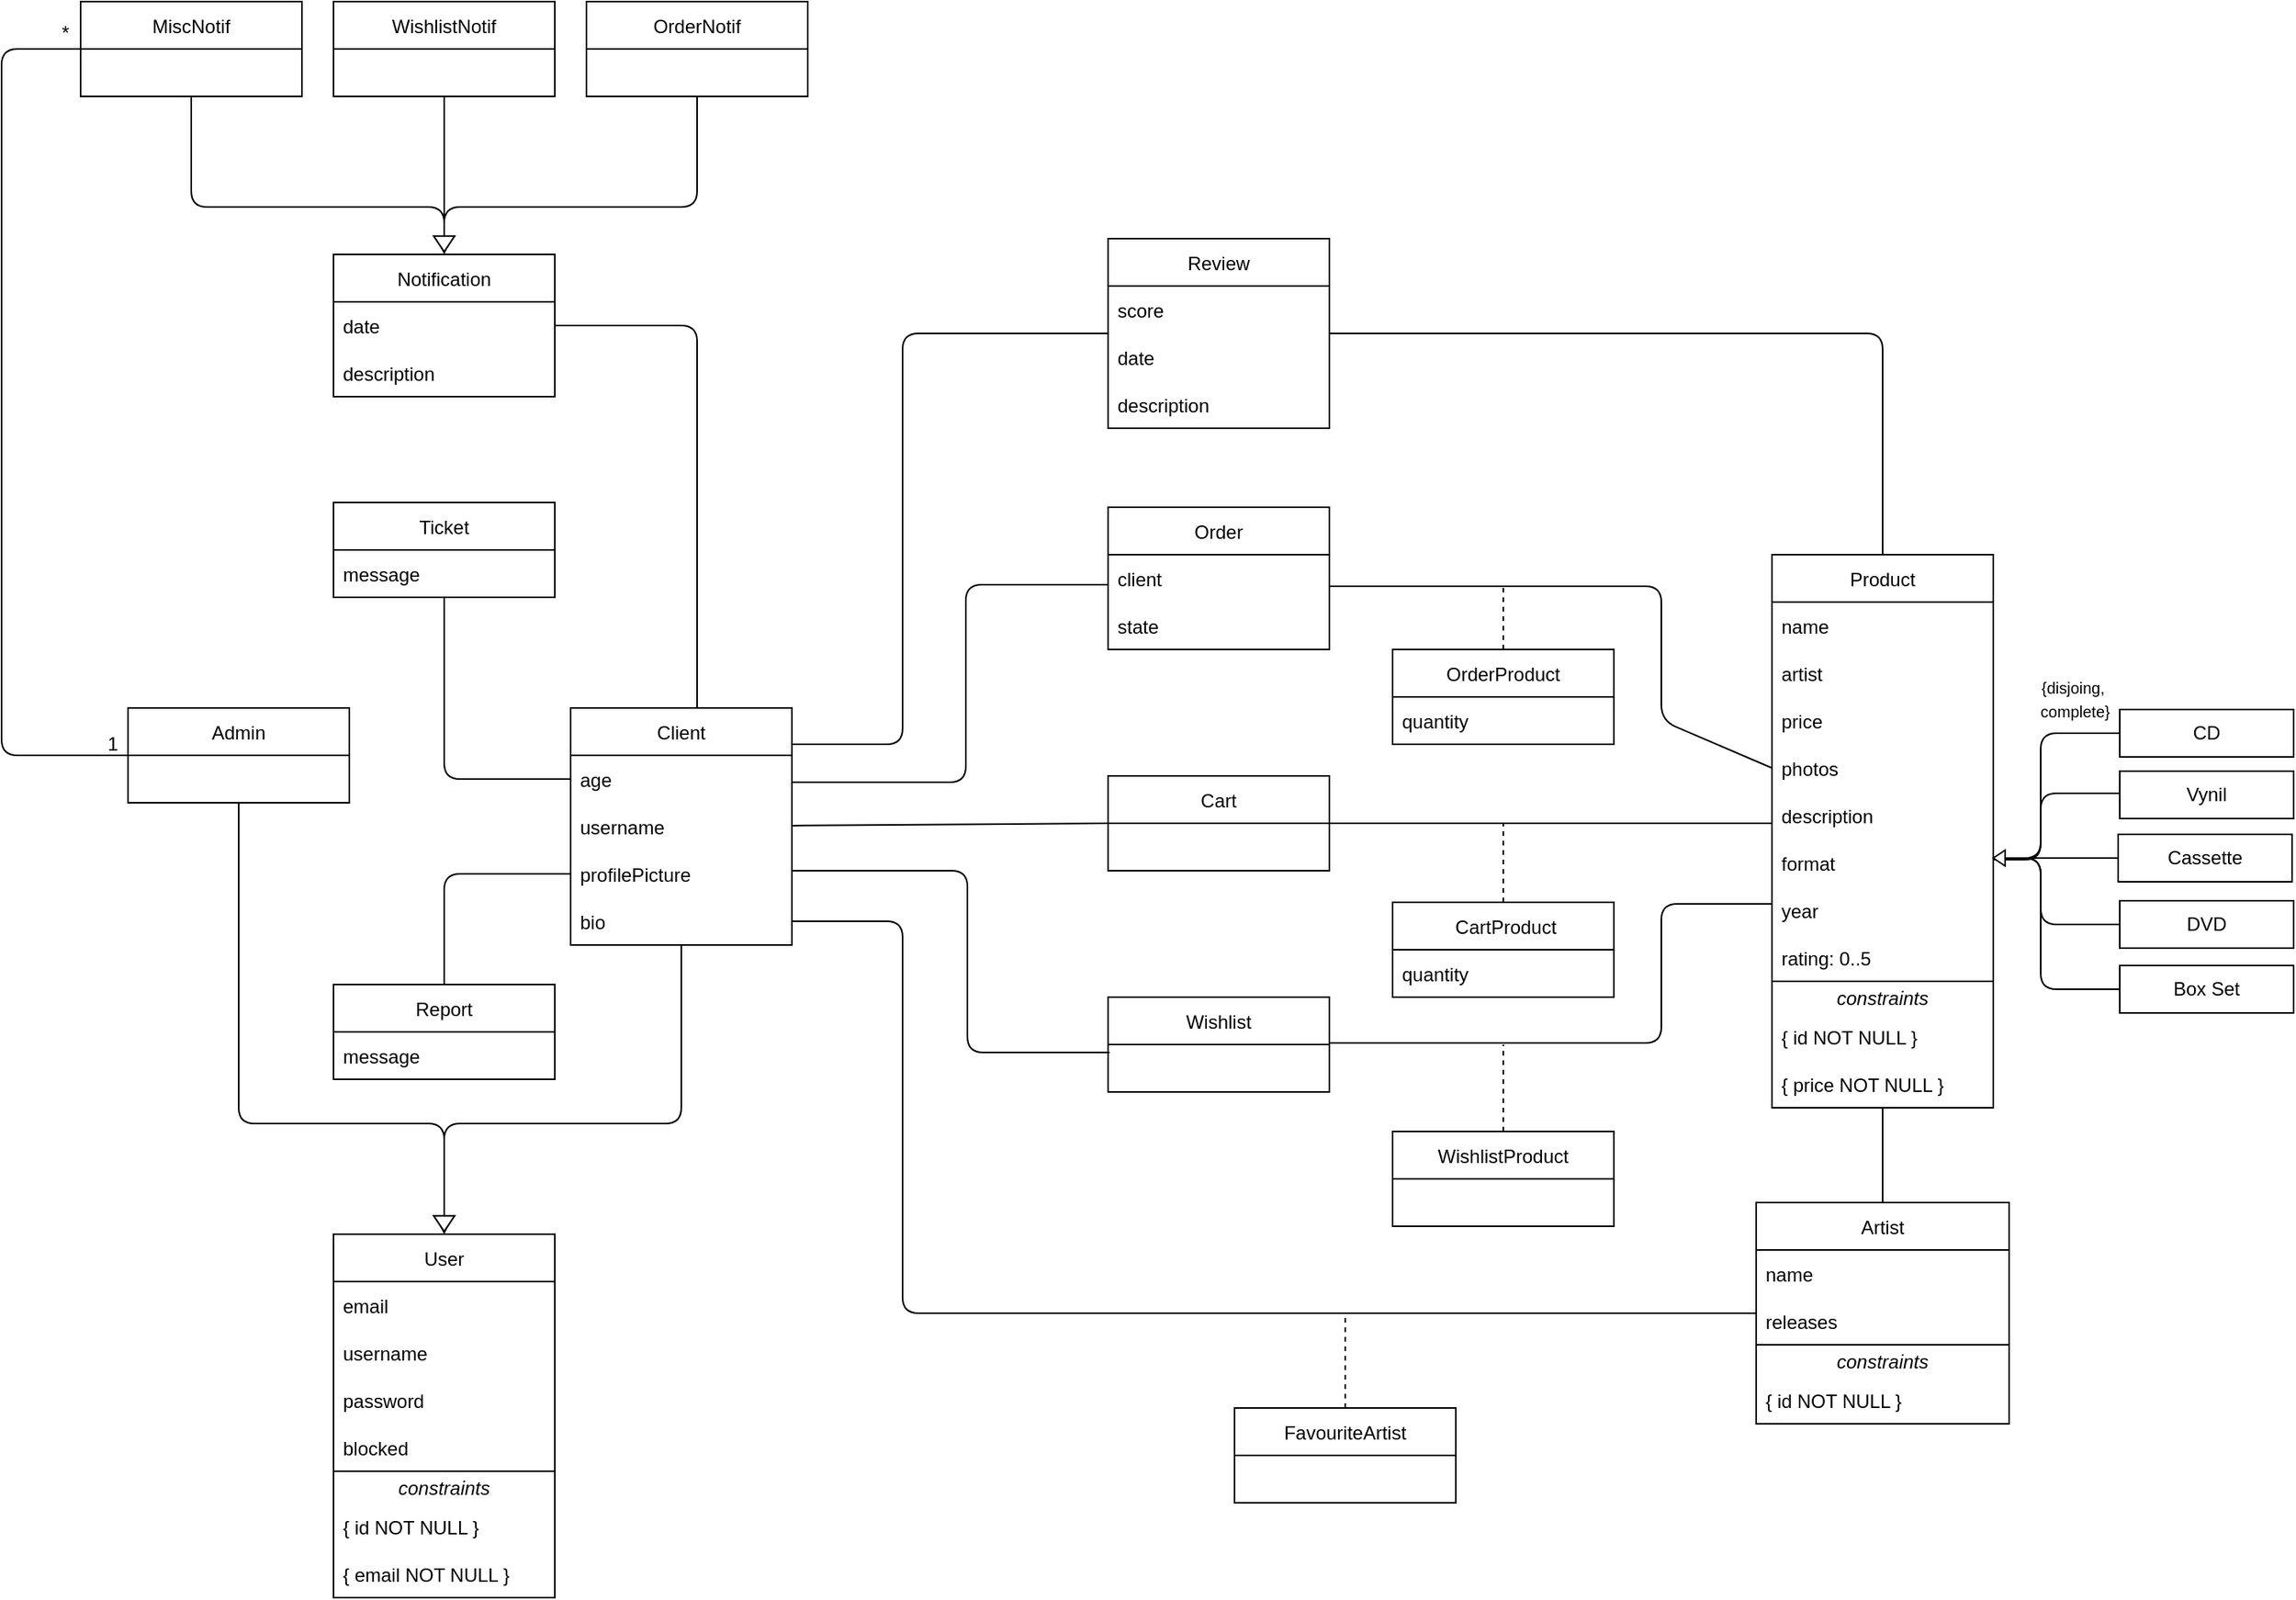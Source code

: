 <mxfile>
    <diagram id="llNI3-u4HUtJi4ST73vL" name="Page-1">
        <mxGraphModel dx="1166" dy="1845" grid="1" gridSize="10" guides="1" tooltips="1" connect="1" arrows="1" fold="1" page="1" pageScale="1" pageWidth="850" pageHeight="1100" math="0" shadow="0">
            <root>
                <mxCell id="0"/>
                <mxCell id="1" parent="0"/>
                <mxCell id="ldvNf7VBA81TMGFVjmtG-9" value="Artist" style="swimlane;fontStyle=0;childLayout=stackLayout;horizontal=1;startSize=30;horizontalStack=0;resizeParent=1;resizeParentMax=0;resizeLast=0;collapsible=1;marginBottom=0;" parent="1" vertex="1">
                    <mxGeometry x="820" y="430" width="160" height="140" as="geometry"/>
                </mxCell>
                <mxCell id="ldvNf7VBA81TMGFVjmtG-11" value="name" style="text;strokeColor=none;fillColor=none;align=left;verticalAlign=middle;spacingLeft=4;spacingRight=4;overflow=hidden;points=[[0,0.5],[1,0.5]];portConstraint=eastwest;rotatable=0;" parent="ldvNf7VBA81TMGFVjmtG-9" vertex="1">
                    <mxGeometry y="30" width="160" height="30" as="geometry"/>
                </mxCell>
                <mxCell id="11" value="releases" style="text;strokeColor=none;fillColor=none;align=left;verticalAlign=middle;spacingLeft=4;spacingRight=4;overflow=hidden;points=[[0,0.5],[1,0.5]];portConstraint=eastwest;rotatable=0;" parent="ldvNf7VBA81TMGFVjmtG-9" vertex="1">
                    <mxGeometry y="60" width="160" height="30" as="geometry"/>
                </mxCell>
                <mxCell id="49" value="" style="swimlane;fontStyle=0;childLayout=stackLayout;horizontal=1;startSize=0;horizontalStack=0;resizeParent=1;resizeParentMax=0;resizeLast=0;collapsible=1;marginBottom=0;" parent="ldvNf7VBA81TMGFVjmtG-9" vertex="1">
                    <mxGeometry y="90" width="160" height="50" as="geometry"/>
                </mxCell>
                <mxCell id="50" value="constraints" style="text;strokeColor=none;fillColor=none;align=center;verticalAlign=middle;spacingLeft=4;spacingRight=4;overflow=hidden;points=[[0,0.5],[1,0.5]];portConstraint=eastwest;rotatable=0;fontStyle=2" parent="49" vertex="1">
                    <mxGeometry width="160" height="20" as="geometry"/>
                </mxCell>
                <mxCell id="51" value="{ id NOT NULL }" style="text;strokeColor=none;fillColor=none;align=left;verticalAlign=middle;spacingLeft=4;spacingRight=4;overflow=hidden;points=[[0,0.5],[1,0.5]];portConstraint=eastwest;rotatable=0;" parent="49" vertex="1">
                    <mxGeometry y="20" width="160" height="30" as="geometry"/>
                </mxCell>
                <mxCell id="41" style="edgeStyle=none;html=1;endArrow=none;endFill=0;entryX=0;entryY=0.5;entryDx=0;entryDy=0;" parent="1" source="ldvNf7VBA81TMGFVjmtG-21" target="ldvNf7VBA81TMGFVjmtG-29" edge="1">
                    <mxGeometry relative="1" as="geometry">
                        <mxPoint x="220" y="182" as="sourcePoint"/>
                        <Array as="points"/>
                    </mxGeometry>
                </mxCell>
                <mxCell id="42" style="edgeStyle=elbowEdgeStyle;html=1;endArrow=none;endFill=0;startArrow=none;" parent="1" edge="1">
                    <mxGeometry relative="1" as="geometry">
                        <mxPoint x="210" y="220" as="sourcePoint"/>
                        <Array as="points">
                            <mxPoint x="321" y="275"/>
                        </Array>
                        <mxPoint x="411" y="335" as="targetPoint"/>
                    </mxGeometry>
                </mxCell>
                <mxCell id="43" style="edgeStyle=none;html=1;endArrow=none;endFill=0;exitX=1;exitY=0;exitDx=0;exitDy=0;exitPerimeter=0;" parent="1" edge="1">
                    <mxGeometry relative="1" as="geometry">
                        <Array as="points">
                            <mxPoint x="320" y="164"/>
                            <mxPoint x="320" y="39"/>
                        </Array>
                        <mxPoint x="210" y="164" as="sourcePoint"/>
                        <mxPoint x="410" y="39" as="targetPoint"/>
                    </mxGeometry>
                </mxCell>
                <mxCell id="103" style="edgeStyle=none;html=1;startArrow=none;startFill=0;endArrow=none;endFill=0;exitX=1;exitY=0.5;exitDx=0;exitDy=0;" parent="1" source="107" target="ldvNf7VBA81TMGFVjmtG-9" edge="1">
                    <mxGeometry relative="1" as="geometry">
                        <Array as="points">
                            <mxPoint x="280" y="252"/>
                            <mxPoint x="280" y="500"/>
                        </Array>
                    </mxGeometry>
                </mxCell>
                <mxCell id="108" style="edgeStyle=none;html=1;endArrow=block;endFill=0;" parent="1" source="ldvNf7VBA81TMGFVjmtG-21" target="ldvNf7VBA81TMGFVjmtG-38" edge="1">
                    <mxGeometry relative="1" as="geometry">
                        <Array as="points">
                            <mxPoint x="140" y="380"/>
                            <mxPoint x="-10" y="380"/>
                        </Array>
                    </mxGeometry>
                </mxCell>
                <mxCell id="ldvNf7VBA81TMGFVjmtG-21" value="Client" style="swimlane;fontStyle=0;childLayout=stackLayout;horizontal=1;startSize=30;horizontalStack=0;resizeParent=1;resizeParentMax=0;resizeLast=0;collapsible=1;marginBottom=0;" parent="1" vertex="1">
                    <mxGeometry x="70" y="117" width="140" height="150" as="geometry">
                        <mxRectangle x="70" y="117" width="60" height="30" as="alternateBounds"/>
                    </mxGeometry>
                </mxCell>
                <mxCell id="ldvNf7VBA81TMGFVjmtG-24" value="age" style="text;strokeColor=none;fillColor=none;align=left;verticalAlign=middle;spacingLeft=4;spacingRight=4;overflow=hidden;points=[[0,0.5],[1,0.5]];portConstraint=eastwest;rotatable=0;" parent="ldvNf7VBA81TMGFVjmtG-21" vertex="1">
                    <mxGeometry y="30" width="140" height="30" as="geometry"/>
                </mxCell>
                <mxCell id="74" value="username" style="text;strokeColor=none;fillColor=none;align=left;verticalAlign=middle;spacingLeft=4;spacingRight=4;overflow=hidden;points=[[0,0.5],[1,0.5]];portConstraint=eastwest;rotatable=0;" parent="ldvNf7VBA81TMGFVjmtG-21" vertex="1">
                    <mxGeometry y="60" width="140" height="30" as="geometry"/>
                </mxCell>
                <mxCell id="ldvNf7VBA81TMGFVjmtG-69" value="profilePicture" style="text;strokeColor=none;fillColor=none;align=left;verticalAlign=middle;spacingLeft=4;spacingRight=4;overflow=hidden;points=[[0,0.5],[1,0.5]];portConstraint=eastwest;rotatable=0;" parent="ldvNf7VBA81TMGFVjmtG-21" vertex="1">
                    <mxGeometry y="90" width="140" height="30" as="geometry"/>
                </mxCell>
                <mxCell id="107" value="bio" style="text;strokeColor=none;fillColor=none;align=left;verticalAlign=middle;spacingLeft=4;spacingRight=4;overflow=hidden;points=[[0,0.5],[1,0.5]];portConstraint=eastwest;rotatable=0;" parent="ldvNf7VBA81TMGFVjmtG-21" vertex="1">
                    <mxGeometry y="120" width="140" height="30" as="geometry"/>
                </mxCell>
                <mxCell id="60" style="edgeStyle=none;html=1;endArrow=none;endFill=0;strokeColor=default;entryX=0;entryY=0.5;entryDx=0;entryDy=0;" parent="1" edge="1">
                    <mxGeometry relative="1" as="geometry">
                        <mxPoint x="830" y="241" as="targetPoint"/>
                        <Array as="points">
                            <mxPoint x="760" y="329"/>
                            <mxPoint x="760" y="241"/>
                        </Array>
                        <mxPoint x="550" y="329" as="sourcePoint"/>
                    </mxGeometry>
                </mxCell>
                <mxCell id="ldvNf7VBA81TMGFVjmtG-25" value="Wishlist" style="swimlane;fontStyle=0;childLayout=stackLayout;horizontal=1;startSize=30;horizontalStack=0;resizeParent=1;resizeParentMax=0;resizeLast=0;collapsible=1;marginBottom=0;" parent="1" vertex="1">
                    <mxGeometry x="410" y="300" width="140" height="60" as="geometry"/>
                </mxCell>
                <mxCell id="62" style="edgeStyle=none;html=1;endArrow=none;endFill=0;strokeColor=default;exitX=1;exitY=0.5;exitDx=0;exitDy=0;" parent="1" source="ldvNf7VBA81TMGFVjmtG-29" edge="1">
                    <mxGeometry relative="1" as="geometry">
                        <mxPoint x="830" y="190" as="targetPoint"/>
                        <mxPoint x="560" y="190" as="sourcePoint"/>
                    </mxGeometry>
                </mxCell>
                <mxCell id="ldvNf7VBA81TMGFVjmtG-29" value="Cart" style="swimlane;fontStyle=0;childLayout=stackLayout;horizontal=1;startSize=30;horizontalStack=0;resizeParent=1;resizeParentMax=0;resizeLast=0;collapsible=1;marginBottom=0;" parent="1" vertex="1">
                    <mxGeometry x="410" y="160" width="140" height="60" as="geometry"/>
                </mxCell>
                <mxCell id="109" style="edgeStyle=none;html=1;endArrow=block;endFill=0;entryX=0.5;entryY=0;entryDx=0;entryDy=0;startArrow=none;" parent="1" source="134" target="ldvNf7VBA81TMGFVjmtG-38" edge="1">
                    <mxGeometry relative="1" as="geometry">
                        <Array as="points"/>
                    </mxGeometry>
                </mxCell>
                <mxCell id="ldvNf7VBA81TMGFVjmtG-34" value="Admin" style="swimlane;fontStyle=0;childLayout=stackLayout;horizontal=1;startSize=30;horizontalStack=0;resizeParent=1;resizeParentMax=0;resizeLast=0;collapsible=1;marginBottom=0;" parent="1" vertex="1">
                    <mxGeometry x="-210" y="117" width="140" height="60" as="geometry"/>
                </mxCell>
                <mxCell id="ldvNf7VBA81TMGFVjmtG-38" value="User" style="swimlane;fontStyle=0;childLayout=stackLayout;horizontal=1;startSize=30;horizontalStack=0;resizeParent=1;resizeParentMax=0;resizeLast=0;collapsible=1;marginBottom=0;" parent="1" vertex="1">
                    <mxGeometry x="-80" y="450" width="140" height="230" as="geometry"/>
                </mxCell>
                <mxCell id="66" value="email" style="text;strokeColor=none;fillColor=none;align=left;verticalAlign=middle;spacingLeft=4;spacingRight=4;overflow=hidden;points=[[0,0.5],[1,0.5]];portConstraint=eastwest;rotatable=0;" parent="ldvNf7VBA81TMGFVjmtG-38" vertex="1">
                    <mxGeometry y="30" width="140" height="30" as="geometry"/>
                </mxCell>
                <mxCell id="ldvNf7VBA81TMGFVjmtG-66" value="username" style="text;strokeColor=none;fillColor=none;align=left;verticalAlign=middle;spacingLeft=4;spacingRight=4;overflow=hidden;points=[[0,0.5],[1,0.5]];portConstraint=eastwest;rotatable=0;" parent="ldvNf7VBA81TMGFVjmtG-38" vertex="1">
                    <mxGeometry y="60" width="140" height="30" as="geometry"/>
                </mxCell>
                <mxCell id="ldvNf7VBA81TMGFVjmtG-41" value="password" style="text;strokeColor=none;fillColor=none;align=left;verticalAlign=middle;spacingLeft=4;spacingRight=4;overflow=hidden;points=[[0,0.5],[1,0.5]];portConstraint=eastwest;rotatable=0;" parent="ldvNf7VBA81TMGFVjmtG-38" vertex="1">
                    <mxGeometry y="90" width="140" height="30" as="geometry"/>
                </mxCell>
                <mxCell id="ldvNf7VBA81TMGFVjmtG-83" value="blocked" style="text;strokeColor=none;fillColor=none;align=left;verticalAlign=middle;spacingLeft=4;spacingRight=4;overflow=hidden;points=[[0,0.5],[1,0.5]];portConstraint=eastwest;rotatable=0;" parent="ldvNf7VBA81TMGFVjmtG-38" vertex="1">
                    <mxGeometry y="120" width="140" height="30" as="geometry"/>
                </mxCell>
                <mxCell id="53" value="" style="swimlane;fontStyle=0;childLayout=stackLayout;horizontal=1;startSize=0;horizontalStack=0;resizeParent=1;resizeParentMax=0;resizeLast=0;collapsible=1;marginBottom=0;" parent="ldvNf7VBA81TMGFVjmtG-38" vertex="1">
                    <mxGeometry y="150" width="140" height="80" as="geometry"/>
                </mxCell>
                <mxCell id="54" value="constraints" style="text;strokeColor=none;fillColor=none;align=center;verticalAlign=middle;spacingLeft=4;spacingRight=4;overflow=hidden;points=[[0,0.5],[1,0.5]];portConstraint=eastwest;rotatable=0;fontStyle=2" parent="53" vertex="1">
                    <mxGeometry width="140" height="20" as="geometry"/>
                </mxCell>
                <mxCell id="55" value="{ id NOT NULL }" style="text;strokeColor=none;fillColor=none;align=left;verticalAlign=middle;spacingLeft=4;spacingRight=4;overflow=hidden;points=[[0,0.5],[1,0.5]];portConstraint=eastwest;rotatable=0;" parent="53" vertex="1">
                    <mxGeometry y="20" width="140" height="30" as="geometry"/>
                </mxCell>
                <mxCell id="56" value="{ email NOT NULL }" style="text;strokeColor=none;fillColor=none;align=left;verticalAlign=middle;spacingLeft=4;spacingRight=4;overflow=hidden;points=[[0,0.5],[1,0.5]];portConstraint=eastwest;rotatable=0;" parent="53" vertex="1">
                    <mxGeometry y="50" width="140" height="30" as="geometry"/>
                </mxCell>
                <mxCell id="ldvNf7VBA81TMGFVjmtG-42" value="Product" style="swimlane;fontStyle=0;childLayout=stackLayout;horizontal=1;startSize=30;horizontalStack=0;resizeParent=1;resizeParentMax=0;resizeLast=0;collapsible=1;marginBottom=0;" parent="1" vertex="1">
                    <mxGeometry x="830" y="20" width="140" height="350" as="geometry"/>
                </mxCell>
                <mxCell id="138" value="name" style="text;strokeColor=none;fillColor=none;align=left;verticalAlign=middle;spacingLeft=4;spacingRight=4;overflow=hidden;points=[[0,0.5],[1,0.5]];portConstraint=eastwest;rotatable=0;" parent="ldvNf7VBA81TMGFVjmtG-42" vertex="1">
                    <mxGeometry y="30" width="140" height="30" as="geometry"/>
                </mxCell>
                <mxCell id="159" value="artist" style="text;strokeColor=none;fillColor=none;align=left;verticalAlign=middle;spacingLeft=4;spacingRight=4;overflow=hidden;points=[[0,0.5],[1,0.5]];portConstraint=eastwest;rotatable=0;" vertex="1" parent="ldvNf7VBA81TMGFVjmtG-42">
                    <mxGeometry y="60" width="140" height="30" as="geometry"/>
                </mxCell>
                <mxCell id="7" value="price" style="text;strokeColor=none;fillColor=none;align=left;verticalAlign=middle;spacingLeft=4;spacingRight=4;overflow=hidden;points=[[0,0.5],[1,0.5]];portConstraint=eastwest;rotatable=0;" parent="ldvNf7VBA81TMGFVjmtG-42" vertex="1">
                    <mxGeometry y="90" width="140" height="30" as="geometry"/>
                </mxCell>
                <mxCell id="5" value="photos" style="text;strokeColor=none;fillColor=none;align=left;verticalAlign=middle;spacingLeft=4;spacingRight=4;overflow=hidden;points=[[0,0.5],[1,0.5]];portConstraint=eastwest;rotatable=0;" parent="ldvNf7VBA81TMGFVjmtG-42" vertex="1">
                    <mxGeometry y="120" width="140" height="30" as="geometry"/>
                </mxCell>
                <mxCell id="3" value="description" style="text;strokeColor=none;fillColor=none;align=left;verticalAlign=middle;spacingLeft=4;spacingRight=4;overflow=hidden;points=[[0,0.5],[1,0.5]];portConstraint=eastwest;rotatable=0;" parent="ldvNf7VBA81TMGFVjmtG-42" vertex="1">
                    <mxGeometry y="150" width="140" height="30" as="geometry"/>
                </mxCell>
                <mxCell id="ldvNf7VBA81TMGFVjmtG-45" value="format" style="text;strokeColor=none;fillColor=none;align=left;verticalAlign=middle;spacingLeft=4;spacingRight=4;overflow=hidden;points=[[0,0.5],[1,0.5]];portConstraint=eastwest;rotatable=0;" parent="ldvNf7VBA81TMGFVjmtG-42" vertex="1">
                    <mxGeometry y="180" width="140" height="30" as="geometry"/>
                </mxCell>
                <mxCell id="4" value="year" style="text;strokeColor=none;fillColor=none;align=left;verticalAlign=middle;spacingLeft=4;spacingRight=4;overflow=hidden;points=[[0,0.5],[1,0.5]];portConstraint=eastwest;rotatable=0;" parent="ldvNf7VBA81TMGFVjmtG-42" vertex="1">
                    <mxGeometry y="210" width="140" height="30" as="geometry"/>
                </mxCell>
                <mxCell id="2" value="rating: 0..5" style="text;strokeColor=none;fillColor=none;align=left;verticalAlign=middle;spacingLeft=4;spacingRight=4;overflow=hidden;points=[[0,0.5],[1,0.5]];portConstraint=eastwest;rotatable=0;" parent="ldvNf7VBA81TMGFVjmtG-42" vertex="1">
                    <mxGeometry y="240" width="140" height="30" as="geometry"/>
                </mxCell>
                <mxCell id="26" value="" style="swimlane;fontStyle=0;childLayout=stackLayout;horizontal=1;startSize=0;horizontalStack=0;resizeParent=1;resizeParentMax=0;resizeLast=0;collapsible=1;marginBottom=0;" parent="ldvNf7VBA81TMGFVjmtG-42" vertex="1">
                    <mxGeometry y="270" width="140" height="80" as="geometry"/>
                </mxCell>
                <mxCell id="27" value="constraints" style="text;strokeColor=none;fillColor=none;align=center;verticalAlign=middle;spacingLeft=4;spacingRight=4;overflow=hidden;points=[[0,0.5],[1,0.5]];portConstraint=eastwest;rotatable=0;fontStyle=2" parent="26" vertex="1">
                    <mxGeometry width="140" height="20" as="geometry"/>
                </mxCell>
                <mxCell id="29" value="{ id NOT NULL }" style="text;strokeColor=none;fillColor=none;align=left;verticalAlign=middle;spacingLeft=4;spacingRight=4;overflow=hidden;points=[[0,0.5],[1,0.5]];portConstraint=eastwest;rotatable=0;" parent="26" vertex="1">
                    <mxGeometry y="20" width="140" height="30" as="geometry"/>
                </mxCell>
                <mxCell id="30" value="{ price NOT NULL }" style="text;strokeColor=none;fillColor=none;align=left;verticalAlign=middle;spacingLeft=4;spacingRight=4;overflow=hidden;points=[[0,0.5],[1,0.5]];portConstraint=eastwest;rotatable=0;" parent="26" vertex="1">
                    <mxGeometry y="50" width="140" height="30" as="geometry"/>
                </mxCell>
                <mxCell id="84" style="edgeStyle=none;html=1;exitX=0;exitY=0.5;exitDx=0;exitDy=0;endArrow=none;endFill=0;" parent="1" edge="1">
                    <mxGeometry relative="1" as="geometry">
                        <Array as="points">
                            <mxPoint x="280" y="-120"/>
                            <mxPoint x="280" y="140"/>
                        </Array>
                        <mxPoint x="210" y="140" as="targetPoint"/>
                        <mxPoint x="410" y="-120" as="sourcePoint"/>
                    </mxGeometry>
                </mxCell>
                <mxCell id="95" style="edgeStyle=none;html=1;endArrow=none;endFill=0;" parent="1" source="ldvNf7VBA81TMGFVjmtG-46" target="ldvNf7VBA81TMGFVjmtG-42" edge="1">
                    <mxGeometry relative="1" as="geometry">
                        <Array as="points">
                            <mxPoint x="900" y="-120"/>
                        </Array>
                    </mxGeometry>
                </mxCell>
                <mxCell id="ldvNf7VBA81TMGFVjmtG-46" value="Review" style="swimlane;fontStyle=0;childLayout=stackLayout;horizontal=1;startSize=30;horizontalStack=0;resizeParent=1;resizeParentMax=0;resizeLast=0;collapsible=1;marginBottom=0;" parent="1" vertex="1">
                    <mxGeometry x="410" y="-180" width="140" height="120" as="geometry"/>
                </mxCell>
                <mxCell id="77" value="score" style="text;strokeColor=none;fillColor=none;align=left;verticalAlign=middle;spacingLeft=4;spacingRight=4;overflow=hidden;points=[[0,0.5],[1,0.5]];portConstraint=eastwest;rotatable=0;" parent="ldvNf7VBA81TMGFVjmtG-46" vertex="1">
                    <mxGeometry y="30" width="140" height="30" as="geometry"/>
                </mxCell>
                <mxCell id="78" value="date" style="text;strokeColor=none;fillColor=none;align=left;verticalAlign=middle;spacingLeft=4;spacingRight=4;overflow=hidden;points=[[0,0.5],[1,0.5]];portConstraint=eastwest;rotatable=0;" parent="ldvNf7VBA81TMGFVjmtG-46" vertex="1">
                    <mxGeometry y="60" width="140" height="30" as="geometry"/>
                </mxCell>
                <mxCell id="ldvNf7VBA81TMGFVjmtG-49" value="description" style="text;strokeColor=none;fillColor=none;align=left;verticalAlign=middle;spacingLeft=4;spacingRight=4;overflow=hidden;points=[[0,0.5],[1,0.5]];portConstraint=eastwest;rotatable=0;" parent="ldvNf7VBA81TMGFVjmtG-46" vertex="1">
                    <mxGeometry y="90" width="140" height="30" as="geometry"/>
                </mxCell>
                <mxCell id="123" style="edgeStyle=none;html=1;entryX=0;entryY=0.5;entryDx=0;entryDy=0;endArrow=none;endFill=0;" parent="1" source="ldvNf7VBA81TMGFVjmtG-50" target="ldvNf7VBA81TMGFVjmtG-24" edge="1">
                    <mxGeometry relative="1" as="geometry">
                        <Array as="points">
                            <mxPoint x="-10" y="162"/>
                        </Array>
                    </mxGeometry>
                </mxCell>
                <mxCell id="ldvNf7VBA81TMGFVjmtG-50" value="Ticket" style="swimlane;fontStyle=0;childLayout=stackLayout;horizontal=1;startSize=30;horizontalStack=0;resizeParent=1;resizeParentMax=0;resizeLast=0;collapsible=1;marginBottom=0;" parent="1" vertex="1">
                    <mxGeometry x="-80" y="-13" width="140" height="60" as="geometry"/>
                </mxCell>
                <mxCell id="ldvNf7VBA81TMGFVjmtG-53" value="message" style="text;strokeColor=none;fillColor=none;align=left;verticalAlign=middle;spacingLeft=4;spacingRight=4;overflow=hidden;points=[[0,0.5],[1,0.5]];portConstraint=eastwest;rotatable=0;" parent="ldvNf7VBA81TMGFVjmtG-50" vertex="1">
                    <mxGeometry y="30" width="140" height="30" as="geometry"/>
                </mxCell>
                <mxCell id="ldvNf7VBA81TMGFVjmtG-58" value="Order" style="swimlane;fontStyle=0;childLayout=stackLayout;horizontal=1;startSize=30;horizontalStack=0;resizeParent=1;resizeParentMax=0;resizeLast=0;collapsible=1;marginBottom=0;" parent="1" vertex="1">
                    <mxGeometry x="410" y="-10" width="140" height="90" as="geometry"/>
                </mxCell>
                <mxCell id="40" value="client" style="text;strokeColor=none;fillColor=none;align=left;verticalAlign=middle;spacingLeft=4;spacingRight=4;overflow=hidden;points=[[0,0.5],[1,0.5]];portConstraint=eastwest;rotatable=0;" parent="ldvNf7VBA81TMGFVjmtG-58" vertex="1">
                    <mxGeometry y="30" width="140" height="30" as="geometry"/>
                </mxCell>
                <mxCell id="ldvNf7VBA81TMGFVjmtG-60" value="state" style="text;strokeColor=none;fillColor=none;align=left;verticalAlign=middle;spacingLeft=4;spacingRight=4;overflow=hidden;points=[[0,0.5],[1,0.5]];portConstraint=eastwest;rotatable=0;" parent="ldvNf7VBA81TMGFVjmtG-58" vertex="1">
                    <mxGeometry y="60" width="140" height="30" as="geometry"/>
                </mxCell>
                <mxCell id="114" style="edgeStyle=none;html=1;startArrow=none;startFill=0;endArrow=none;endFill=0;exitX=0.5;exitY=0;exitDx=0;exitDy=0;" parent="1" source="ldvNf7VBA81TMGFVjmtG-62" target="ldvNf7VBA81TMGFVjmtG-69" edge="1">
                    <mxGeometry relative="1" as="geometry">
                        <Array as="points">
                            <mxPoint x="-10" y="222"/>
                        </Array>
                        <mxPoint y="290" as="sourcePoint"/>
                    </mxGeometry>
                </mxCell>
                <mxCell id="ldvNf7VBA81TMGFVjmtG-62" value="Report" style="swimlane;fontStyle=0;childLayout=stackLayout;horizontal=1;startSize=30;horizontalStack=0;resizeParent=1;resizeParentMax=0;resizeLast=0;collapsible=1;marginBottom=0;" parent="1" vertex="1">
                    <mxGeometry x="-80" y="292" width="140" height="60" as="geometry"/>
                </mxCell>
                <mxCell id="116" value="message" style="text;strokeColor=none;fillColor=none;align=left;verticalAlign=middle;spacingLeft=4;spacingRight=4;overflow=hidden;points=[[0,0.5],[1,0.5]];portConstraint=eastwest;rotatable=0;" parent="ldvNf7VBA81TMGFVjmtG-62" vertex="1">
                    <mxGeometry y="30" width="140" height="30" as="geometry"/>
                </mxCell>
                <mxCell id="ldvNf7VBA81TMGFVjmtG-70" value="Notification" style="swimlane;fontStyle=0;childLayout=stackLayout;horizontal=1;startSize=30;horizontalStack=0;resizeParent=1;resizeParentMax=0;resizeLast=0;collapsible=1;marginBottom=0;" parent="1" vertex="1">
                    <mxGeometry x="-80" y="-170" width="140" height="90" as="geometry"/>
                </mxCell>
                <mxCell id="122" value="date" style="text;strokeColor=none;fillColor=none;align=left;verticalAlign=middle;spacingLeft=4;spacingRight=4;overflow=hidden;points=[[0,0.5],[1,0.5]];portConstraint=eastwest;rotatable=0;" parent="ldvNf7VBA81TMGFVjmtG-70" vertex="1">
                    <mxGeometry y="30" width="140" height="30" as="geometry"/>
                </mxCell>
                <mxCell id="121" value="description" style="text;strokeColor=none;fillColor=none;align=left;verticalAlign=middle;spacingLeft=4;spacingRight=4;overflow=hidden;points=[[0,0.5],[1,0.5]];portConstraint=eastwest;rotatable=0;" parent="ldvNf7VBA81TMGFVjmtG-70" vertex="1">
                    <mxGeometry y="60" width="140" height="30" as="geometry"/>
                </mxCell>
                <mxCell id="97" style="edgeStyle=none;html=1;dashed=1;endArrow=none;endFill=0;strokeColor=default;" parent="1" source="ldvNf7VBA81TMGFVjmtG-74" edge="1">
                    <mxGeometry relative="1" as="geometry">
                        <mxPoint x="660" y="40" as="targetPoint"/>
                    </mxGeometry>
                </mxCell>
                <mxCell id="ldvNf7VBA81TMGFVjmtG-74" value="OrderProduct" style="swimlane;fontStyle=0;childLayout=stackLayout;horizontal=1;startSize=30;horizontalStack=0;resizeParent=1;resizeParentMax=0;resizeLast=0;collapsible=1;marginBottom=0;" parent="1" vertex="1">
                    <mxGeometry x="590" y="80" width="140" height="60" as="geometry"/>
                </mxCell>
                <mxCell id="70" value="quantity" style="text;strokeColor=none;fillColor=none;align=left;verticalAlign=middle;spacingLeft=4;spacingRight=4;overflow=hidden;points=[[0,0.5],[1,0.5]];portConstraint=eastwest;rotatable=0;" parent="ldvNf7VBA81TMGFVjmtG-74" vertex="1">
                    <mxGeometry y="30" width="140" height="30" as="geometry"/>
                </mxCell>
                <mxCell id="ldvNf7VBA81TMGFVjmtG-79" value="WishlistProduct" style="swimlane;fontStyle=0;childLayout=stackLayout;horizontal=1;startSize=30;horizontalStack=0;resizeParent=1;resizeParentMax=0;resizeLast=0;collapsible=1;marginBottom=0;" parent="1" vertex="1">
                    <mxGeometry x="590" y="385" width="140" height="60" as="geometry"/>
                </mxCell>
                <mxCell id="129" style="edgeStyle=none;html=1;exitX=0.5;exitY=1;exitDx=0;exitDy=0;endArrow=none;endFill=0;" parent="1" source="ldvNf7VBA81TMGFVjmtG-85" target="ldvNf7VBA81TMGFVjmtG-70" edge="1">
                    <mxGeometry relative="1" as="geometry">
                        <Array as="points">
                            <mxPoint x="-170" y="-200"/>
                            <mxPoint x="-10" y="-200"/>
                        </Array>
                    </mxGeometry>
                </mxCell>
                <mxCell id="132" style="edgeStyle=none;html=1;startArrow=none;startFill=0;endArrow=none;endFill=0;exitX=0;exitY=0.5;exitDx=0;exitDy=0;entryX=0;entryY=0.5;entryDx=0;entryDy=0;" parent="1" source="ldvNf7VBA81TMGFVjmtG-85" target="ldvNf7VBA81TMGFVjmtG-34" edge="1">
                    <mxGeometry relative="1" as="geometry">
                        <Array as="points">
                            <mxPoint x="-290" y="-300"/>
                            <mxPoint x="-290" y="147"/>
                        </Array>
                    </mxGeometry>
                </mxCell>
                <mxCell id="ldvNf7VBA81TMGFVjmtG-85" value="MiscNotif" style="swimlane;fontStyle=0;childLayout=stackLayout;horizontal=1;startSize=30;horizontalStack=0;resizeParent=1;resizeParentMax=0;resizeLast=0;collapsible=1;marginBottom=0;" parent="1" vertex="1">
                    <mxGeometry x="-240" y="-330" width="140" height="60" as="geometry"/>
                </mxCell>
                <mxCell id="127" style="edgeStyle=none;html=1;exitX=0.5;exitY=1;exitDx=0;exitDy=0;endArrow=block;endFill=1;" parent="1" source="ldvNf7VBA81TMGFVjmtG-88" target="ldvNf7VBA81TMGFVjmtG-70" edge="1">
                    <mxGeometry relative="1" as="geometry"/>
                </mxCell>
                <mxCell id="ldvNf7VBA81TMGFVjmtG-88" value="WishlistNotif" style="swimlane;fontStyle=0;childLayout=stackLayout;horizontal=1;startSize=30;horizontalStack=0;resizeParent=1;resizeParentMax=0;resizeLast=0;collapsible=1;marginBottom=0;" parent="1" vertex="1">
                    <mxGeometry x="-80" y="-330" width="140" height="60" as="geometry"/>
                </mxCell>
                <mxCell id="130" style="edgeStyle=none;html=1;exitX=0.5;exitY=1;exitDx=0;exitDy=0;endArrow=none;endFill=0;" parent="1" source="ldvNf7VBA81TMGFVjmtG-91" target="ldvNf7VBA81TMGFVjmtG-70" edge="1">
                    <mxGeometry relative="1" as="geometry">
                        <Array as="points">
                            <mxPoint x="150" y="-200"/>
                            <mxPoint x="-10" y="-200"/>
                        </Array>
                    </mxGeometry>
                </mxCell>
                <mxCell id="ldvNf7VBA81TMGFVjmtG-91" value="OrderNotif" style="swimlane;fontStyle=0;childLayout=stackLayout;horizontal=1;startSize=30;horizontalStack=0;resizeParent=1;resizeParentMax=0;resizeLast=0;collapsible=1;marginBottom=0;" parent="1" vertex="1">
                    <mxGeometry x="80" y="-330" width="140" height="60" as="geometry"/>
                </mxCell>
                <mxCell id="85" style="edgeStyle=none;html=1;endArrow=none;endFill=0;strokeColor=default;dashed=1;" parent="1" source="Uihrf4TfdW-QpxBS8wyf-2" edge="1">
                    <mxGeometry relative="1" as="geometry">
                        <mxPoint x="660" y="190" as="targetPoint"/>
                    </mxGeometry>
                </mxCell>
                <mxCell id="Uihrf4TfdW-QpxBS8wyf-2" value=" CartProduct" style="swimlane;fontStyle=0;childLayout=stackLayout;horizontal=1;startSize=30;horizontalStack=0;resizeParent=1;resizeParentMax=0;resizeLast=0;collapsible=1;marginBottom=0;" parent="1" vertex="1">
                    <mxGeometry x="590" y="240" width="140" height="60" as="geometry"/>
                </mxCell>
                <mxCell id="71" value="quantity" style="text;strokeColor=none;fillColor=none;align=left;verticalAlign=middle;spacingLeft=4;spacingRight=4;overflow=hidden;points=[[0,0.5],[1,0.5]];portConstraint=eastwest;rotatable=0;" parent="Uihrf4TfdW-QpxBS8wyf-2" vertex="1">
                    <mxGeometry y="30" width="140" height="30" as="geometry"/>
                </mxCell>
                <mxCell id="67" style="edgeStyle=none;html=1;endArrow=none;endFill=0;strokeColor=default;entryX=0;entryY=0.5;entryDx=0;entryDy=0;exitX=1;exitY=0.667;exitDx=0;exitDy=0;exitPerimeter=0;" parent="1" source="40" target="5" edge="1">
                    <mxGeometry relative="1" as="geometry">
                        <mxPoint x="850.02" y="51.59" as="targetPoint"/>
                        <mxPoint x="571" y="49.999" as="sourcePoint"/>
                        <Array as="points">
                            <mxPoint x="760" y="40"/>
                            <mxPoint x="760" y="65"/>
                            <mxPoint x="760" y="125"/>
                        </Array>
                    </mxGeometry>
                </mxCell>
                <mxCell id="87" style="edgeStyle=none;html=1;endArrow=none;endFill=0;startArrow=none;startFill=0;" parent="1" source="ldvNf7VBA81TMGFVjmtG-42" target="ldvNf7VBA81TMGFVjmtG-9" edge="1">
                    <mxGeometry relative="1" as="geometry">
                        <mxPoint x="970" y="190" as="sourcePoint"/>
                    </mxGeometry>
                </mxCell>
                <mxCell id="92" value="" style="endArrow=none;dashed=1;html=1;" parent="1" source="ldvNf7VBA81TMGFVjmtG-79" edge="1">
                    <mxGeometry width="50" height="50" relative="1" as="geometry">
                        <mxPoint x="430" y="400" as="sourcePoint"/>
                        <mxPoint x="660" y="330" as="targetPoint"/>
                    </mxGeometry>
                </mxCell>
                <mxCell id="120" style="edgeStyle=none;html=1;endArrow=none;endFill=0;strokeColor=default;dashed=1;" parent="1" source="117" edge="1">
                    <mxGeometry relative="1" as="geometry">
                        <mxPoint x="560" y="500" as="targetPoint"/>
                    </mxGeometry>
                </mxCell>
                <mxCell id="117" value="FavouriteArtist" style="swimlane;fontStyle=0;childLayout=stackLayout;horizontal=1;startSize=30;horizontalStack=0;resizeParent=1;resizeParentMax=0;resizeLast=0;collapsible=1;marginBottom=0;" parent="1" vertex="1">
                    <mxGeometry x="490" y="560" width="140" height="60" as="geometry"/>
                </mxCell>
                <mxCell id="128" value="" style="endArrow=none;html=1;fontSize=21;edgeStyle=orthogonalEdgeStyle;" parent="1" source="ldvNf7VBA81TMGFVjmtG-21" target="ldvNf7VBA81TMGFVjmtG-70" edge="1">
                    <mxGeometry width="50" height="50" relative="1" as="geometry">
                        <mxPoint x="-230" y="-40" as="sourcePoint"/>
                        <mxPoint x="-180" y="-90" as="targetPoint"/>
                        <Array as="points">
                            <mxPoint x="150" y="-125"/>
                        </Array>
                    </mxGeometry>
                </mxCell>
                <mxCell id="131" value="" style="triangle;whiteSpace=wrap;html=1;fontSize=21;rotation=90;" parent="1" vertex="1">
                    <mxGeometry x="-15" y="-183.33" width="10" height="13.33" as="geometry"/>
                </mxCell>
                <mxCell id="135" value="" style="edgeStyle=none;html=1;endArrow=none;endFill=0;entryX=0.5;entryY=0;entryDx=0;entryDy=0;" parent="1" source="ldvNf7VBA81TMGFVjmtG-34" target="ldvNf7VBA81TMGFVjmtG-38" edge="1">
                    <mxGeometry relative="1" as="geometry">
                        <Array as="points">
                            <mxPoint x="-140" y="380"/>
                            <mxPoint x="-10" y="380"/>
                        </Array>
                        <mxPoint x="-140" y="177" as="sourcePoint"/>
                        <mxPoint x="-10" y="450" as="targetPoint"/>
                    </mxGeometry>
                </mxCell>
                <mxCell id="134" value="" style="triangle;whiteSpace=wrap;html=1;fontSize=21;rotation=90;" parent="1" vertex="1">
                    <mxGeometry x="-15" y="436.67" width="10" height="13.33" as="geometry"/>
                </mxCell>
                <mxCell id="136" value="*" style="text;html=1;align=center;verticalAlign=middle;resizable=0;points=[];autosize=1;strokeColor=none;fillColor=none;" parent="1" vertex="1">
                    <mxGeometry x="-260" y="-320" width="20" height="20" as="geometry"/>
                </mxCell>
                <mxCell id="137" value="1" style="text;html=1;align=center;verticalAlign=middle;resizable=0;points=[];autosize=1;strokeColor=none;fillColor=none;" parent="1" vertex="1">
                    <mxGeometry x="-230" y="130" width="20" height="20" as="geometry"/>
                </mxCell>
                <mxCell id="141" value="CD" style="whiteSpace=wrap;html=1;" parent="1" vertex="1">
                    <mxGeometry x="1050" y="118" width="110" height="30" as="geometry"/>
                </mxCell>
                <mxCell id="143" value="Vynil" style="whiteSpace=wrap;html=1;" parent="1" vertex="1">
                    <mxGeometry x="1050" y="157" width="110" height="30" as="geometry"/>
                </mxCell>
                <mxCell id="144" value="Cassette" style="whiteSpace=wrap;html=1;" parent="1" vertex="1">
                    <mxGeometry x="1049" y="197" width="110" height="30" as="geometry"/>
                </mxCell>
                <mxCell id="145" value="DVD" style="whiteSpace=wrap;html=1;" parent="1" vertex="1">
                    <mxGeometry x="1050" y="239" width="110" height="30" as="geometry"/>
                </mxCell>
                <mxCell id="146" value="Box Set" style="whiteSpace=wrap;html=1;" parent="1" vertex="1">
                    <mxGeometry x="1050" y="280" width="110" height="30" as="geometry"/>
                </mxCell>
                <mxCell id="149" value="" style="endArrow=none;html=1;exitX=1;exitY=0.5;exitDx=0;exitDy=0;edgeStyle=orthogonalEdgeStyle;" parent="1" source="ldvNf7VBA81TMGFVjmtG-45" target="146" edge="1">
                    <mxGeometry width="50" height="50" relative="1" as="geometry">
                        <mxPoint x="1080" y="170" as="sourcePoint"/>
                        <mxPoint x="1130" y="120" as="targetPoint"/>
                        <Array as="points">
                            <mxPoint x="1000" y="212"/>
                            <mxPoint x="1000" y="295"/>
                        </Array>
                    </mxGeometry>
                </mxCell>
                <mxCell id="152" value="" style="endArrow=none;html=1;edgeStyle=orthogonalEdgeStyle;" parent="1" source="ldvNf7VBA81TMGFVjmtG-45" target="145" edge="1">
                    <mxGeometry width="50" height="50" relative="1" as="geometry">
                        <mxPoint x="980" y="222" as="sourcePoint"/>
                        <mxPoint x="1060" y="295" as="targetPoint"/>
                        <Array as="points">
                            <mxPoint x="1000" y="212"/>
                            <mxPoint x="1000" y="254"/>
                        </Array>
                    </mxGeometry>
                </mxCell>
                <mxCell id="153" value="" style="endArrow=none;html=1;edgeStyle=orthogonalEdgeStyle;" parent="1" source="ldvNf7VBA81TMGFVjmtG-45" target="144" edge="1">
                    <mxGeometry width="50" height="50" relative="1" as="geometry">
                        <mxPoint x="990" y="232" as="sourcePoint"/>
                        <mxPoint x="1070" y="305" as="targetPoint"/>
                        <Array as="points">
                            <mxPoint x="1030" y="212"/>
                            <mxPoint x="1030" y="212"/>
                        </Array>
                    </mxGeometry>
                </mxCell>
                <mxCell id="155" value="" style="endArrow=none;html=1;edgeStyle=orthogonalEdgeStyle;exitX=1;exitY=0.5;exitDx=0;exitDy=0;" parent="1" edge="1">
                    <mxGeometry width="50" height="50" relative="1" as="geometry">
                        <mxPoint x="970" y="213" as="sourcePoint"/>
                        <mxPoint x="1050" y="171" as="targetPoint"/>
                        <Array as="points">
                            <mxPoint x="1000" y="213"/>
                            <mxPoint x="1000" y="171"/>
                        </Array>
                    </mxGeometry>
                </mxCell>
                <mxCell id="156" value="" style="endArrow=none;html=1;edgeStyle=orthogonalEdgeStyle;exitX=1;exitY=0.5;exitDx=0;exitDy=0;startArrow=none;" parent="1" source="158" target="141" edge="1">
                    <mxGeometry width="50" height="50" relative="1" as="geometry">
                        <mxPoint x="980" y="222" as="sourcePoint"/>
                        <mxPoint x="1060" y="175" as="targetPoint"/>
                        <Array as="points">
                            <mxPoint x="1000" y="212"/>
                            <mxPoint x="1000" y="133"/>
                        </Array>
                    </mxGeometry>
                </mxCell>
                <mxCell id="157" value="&lt;font style=&quot;font-size: 10px&quot;&gt;{disjoing,&lt;br&gt;&amp;nbsp;complete}&lt;/font&gt;" style="text;html=1;align=center;verticalAlign=middle;resizable=0;points=[];autosize=1;strokeColor=none;fillColor=none;" parent="1" vertex="1">
                    <mxGeometry x="990" y="91" width="60" height="40" as="geometry"/>
                </mxCell>
                <mxCell id="158" value="" style="triangle;whiteSpace=wrap;html=1;fontSize=10;rotation=-180;" parent="1" vertex="1">
                    <mxGeometry x="970" y="207" width="7.5" height="10" as="geometry"/>
                </mxCell>
            </root>
        </mxGraphModel>
    </diagram>
</mxfile>